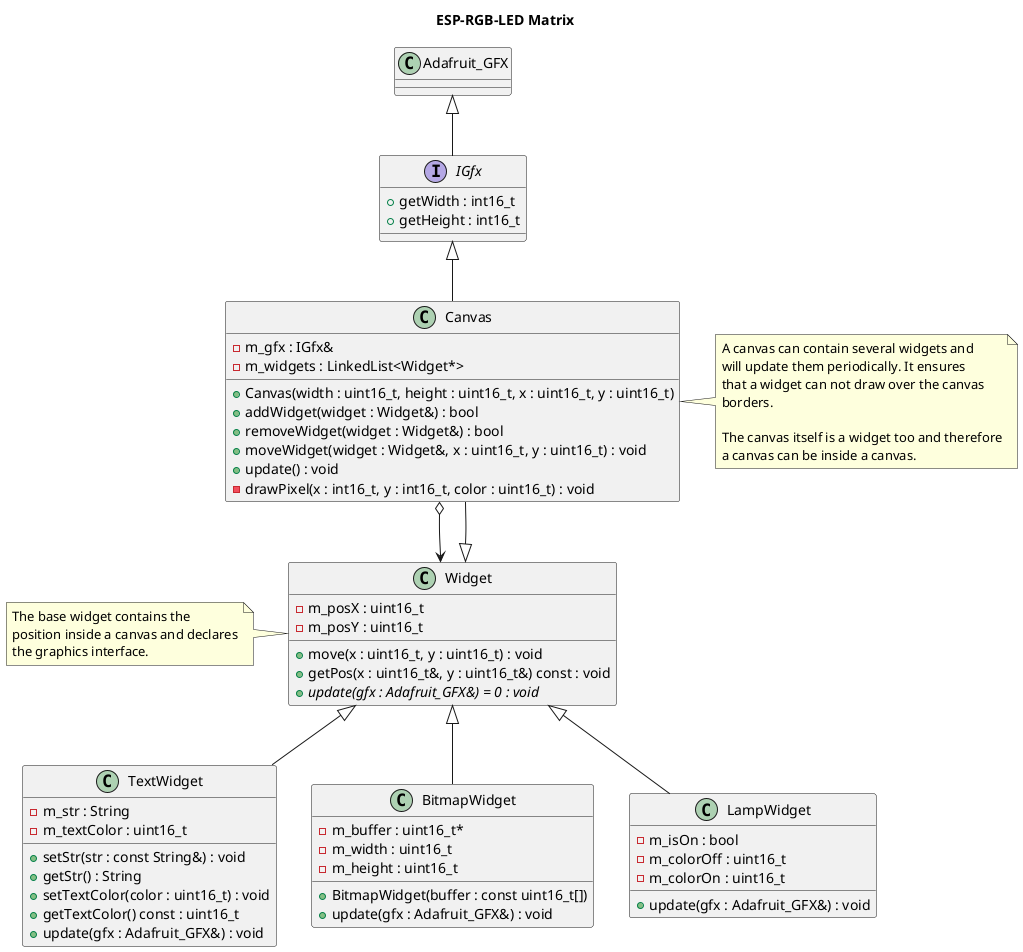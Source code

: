 @startuml

title ESP-RGB-LED Matrix

class Adafruit_GFX

interface IGfx {

    + getWidth : int16_t
    + getHeight : int16_t
}

Adafruit_GFX <|-- IGfx

class Canvas {
    - m_gfx : IGfx&
    - m_widgets : LinkedList<Widget*>
    + Canvas(width : uint16_t, height : uint16_t, x : uint16_t, y : uint16_t)
    + addWidget(widget : Widget&) : bool
    + removeWidget(widget : Widget&) : bool
    + moveWidget(widget : Widget&, x : uint16_t, y : uint16_t) : void
    + update() : void
    - drawPixel(x : int16_t, y : int16_t, color : uint16_t) : void
}

IGfx <|-- Canvas
Widget <|-- Canvas
Canvas o--> Widget

note right of Canvas
    A canvas can contain several widgets and
    will update them periodically. It ensures
    that a widget can not draw over the canvas
    borders.

    The canvas itself is a widget too and therefore
    a canvas can be inside a canvas.
end note

class Widget {
    - m_posX : uint16_t
    - m_posY : uint16_t
    + move(x : uint16_t, y : uint16_t) : void
    + getPos(x : uint16_t&, y : uint16_t&) const : void
    + {abstract} update(gfx : Adafruit_GFX&) = 0 : void
}

note left of Widget
    The base widget contains the
    position inside a canvas and declares
    the graphics interface.
end note

class TextWidget {
    - m_str : String
    - m_textColor : uint16_t
    + setStr(str : const String&) : void
    + getStr() : String
    + setTextColor(color : uint16_t) : void
    + getTextColor() const : uint16_t
    + update(gfx : Adafruit_GFX&) : void
}

Widget <|-- TextWidget

class BitmapWidget {
    - m_buffer : uint16_t*
    - m_width : uint16_t
    - m_height : uint16_t
    + BitmapWidget(buffer : const uint16_t[])
    + update(gfx : Adafruit_GFX&) : void
}

Widget <|-- BitmapWidget

class LampWidget {
    - m_isOn : bool
    - m_colorOff : uint16_t
    - m_colorOn : uint16_t
    + update(gfx : Adafruit_GFX&) : void
}

Widget <|-- LampWidget

@enduml